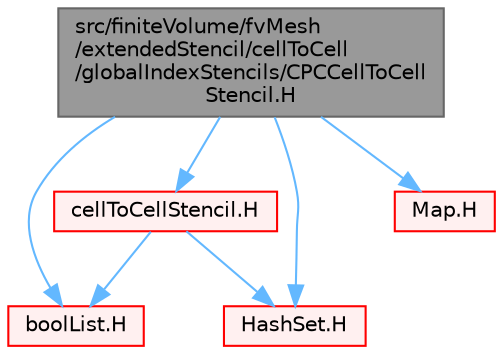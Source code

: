 digraph "src/finiteVolume/fvMesh/extendedStencil/cellToCell/globalIndexStencils/CPCCellToCellStencil.H"
{
 // LATEX_PDF_SIZE
  bgcolor="transparent";
  edge [fontname=Helvetica,fontsize=10,labelfontname=Helvetica,labelfontsize=10];
  node [fontname=Helvetica,fontsize=10,shape=box,height=0.2,width=0.4];
  Node1 [id="Node000001",label="src/finiteVolume/fvMesh\l/extendedStencil/cellToCell\l/globalIndexStencils/CPCCellToCell\lStencil.H",height=0.2,width=0.4,color="gray40", fillcolor="grey60", style="filled", fontcolor="black",tooltip=" "];
  Node1 -> Node2 [id="edge1_Node000001_Node000002",color="steelblue1",style="solid",tooltip=" "];
  Node2 [id="Node000002",label="cellToCellStencil.H",height=0.2,width=0.4,color="red", fillcolor="#FFF0F0", style="filled",URL="$cellToCellStencil_8H.html",tooltip=" "];
  Node2 -> Node149 [id="edge2_Node000002_Node000149",color="steelblue1",style="solid",tooltip=" "];
  Node149 [id="Node000149",label="boolList.H",height=0.2,width=0.4,color="red", fillcolor="#FFF0F0", style="filled",URL="$boolList_8H.html",tooltip=" "];
  Node2 -> Node137 [id="edge3_Node000002_Node000137",color="steelblue1",style="solid",tooltip=" "];
  Node137 [id="Node000137",label="HashSet.H",height=0.2,width=0.4,color="red", fillcolor="#FFF0F0", style="filled",URL="$HashSet_8H.html",tooltip=" "];
  Node1 -> Node149 [id="edge4_Node000001_Node000149",color="steelblue1",style="solid",tooltip=" "];
  Node1 -> Node137 [id="edge5_Node000001_Node000137",color="steelblue1",style="solid",tooltip=" "];
  Node1 -> Node138 [id="edge6_Node000001_Node000138",color="steelblue1",style="solid",tooltip=" "];
  Node138 [id="Node000138",label="Map.H",height=0.2,width=0.4,color="red", fillcolor="#FFF0F0", style="filled",URL="$Map_8H.html",tooltip=" "];
}

